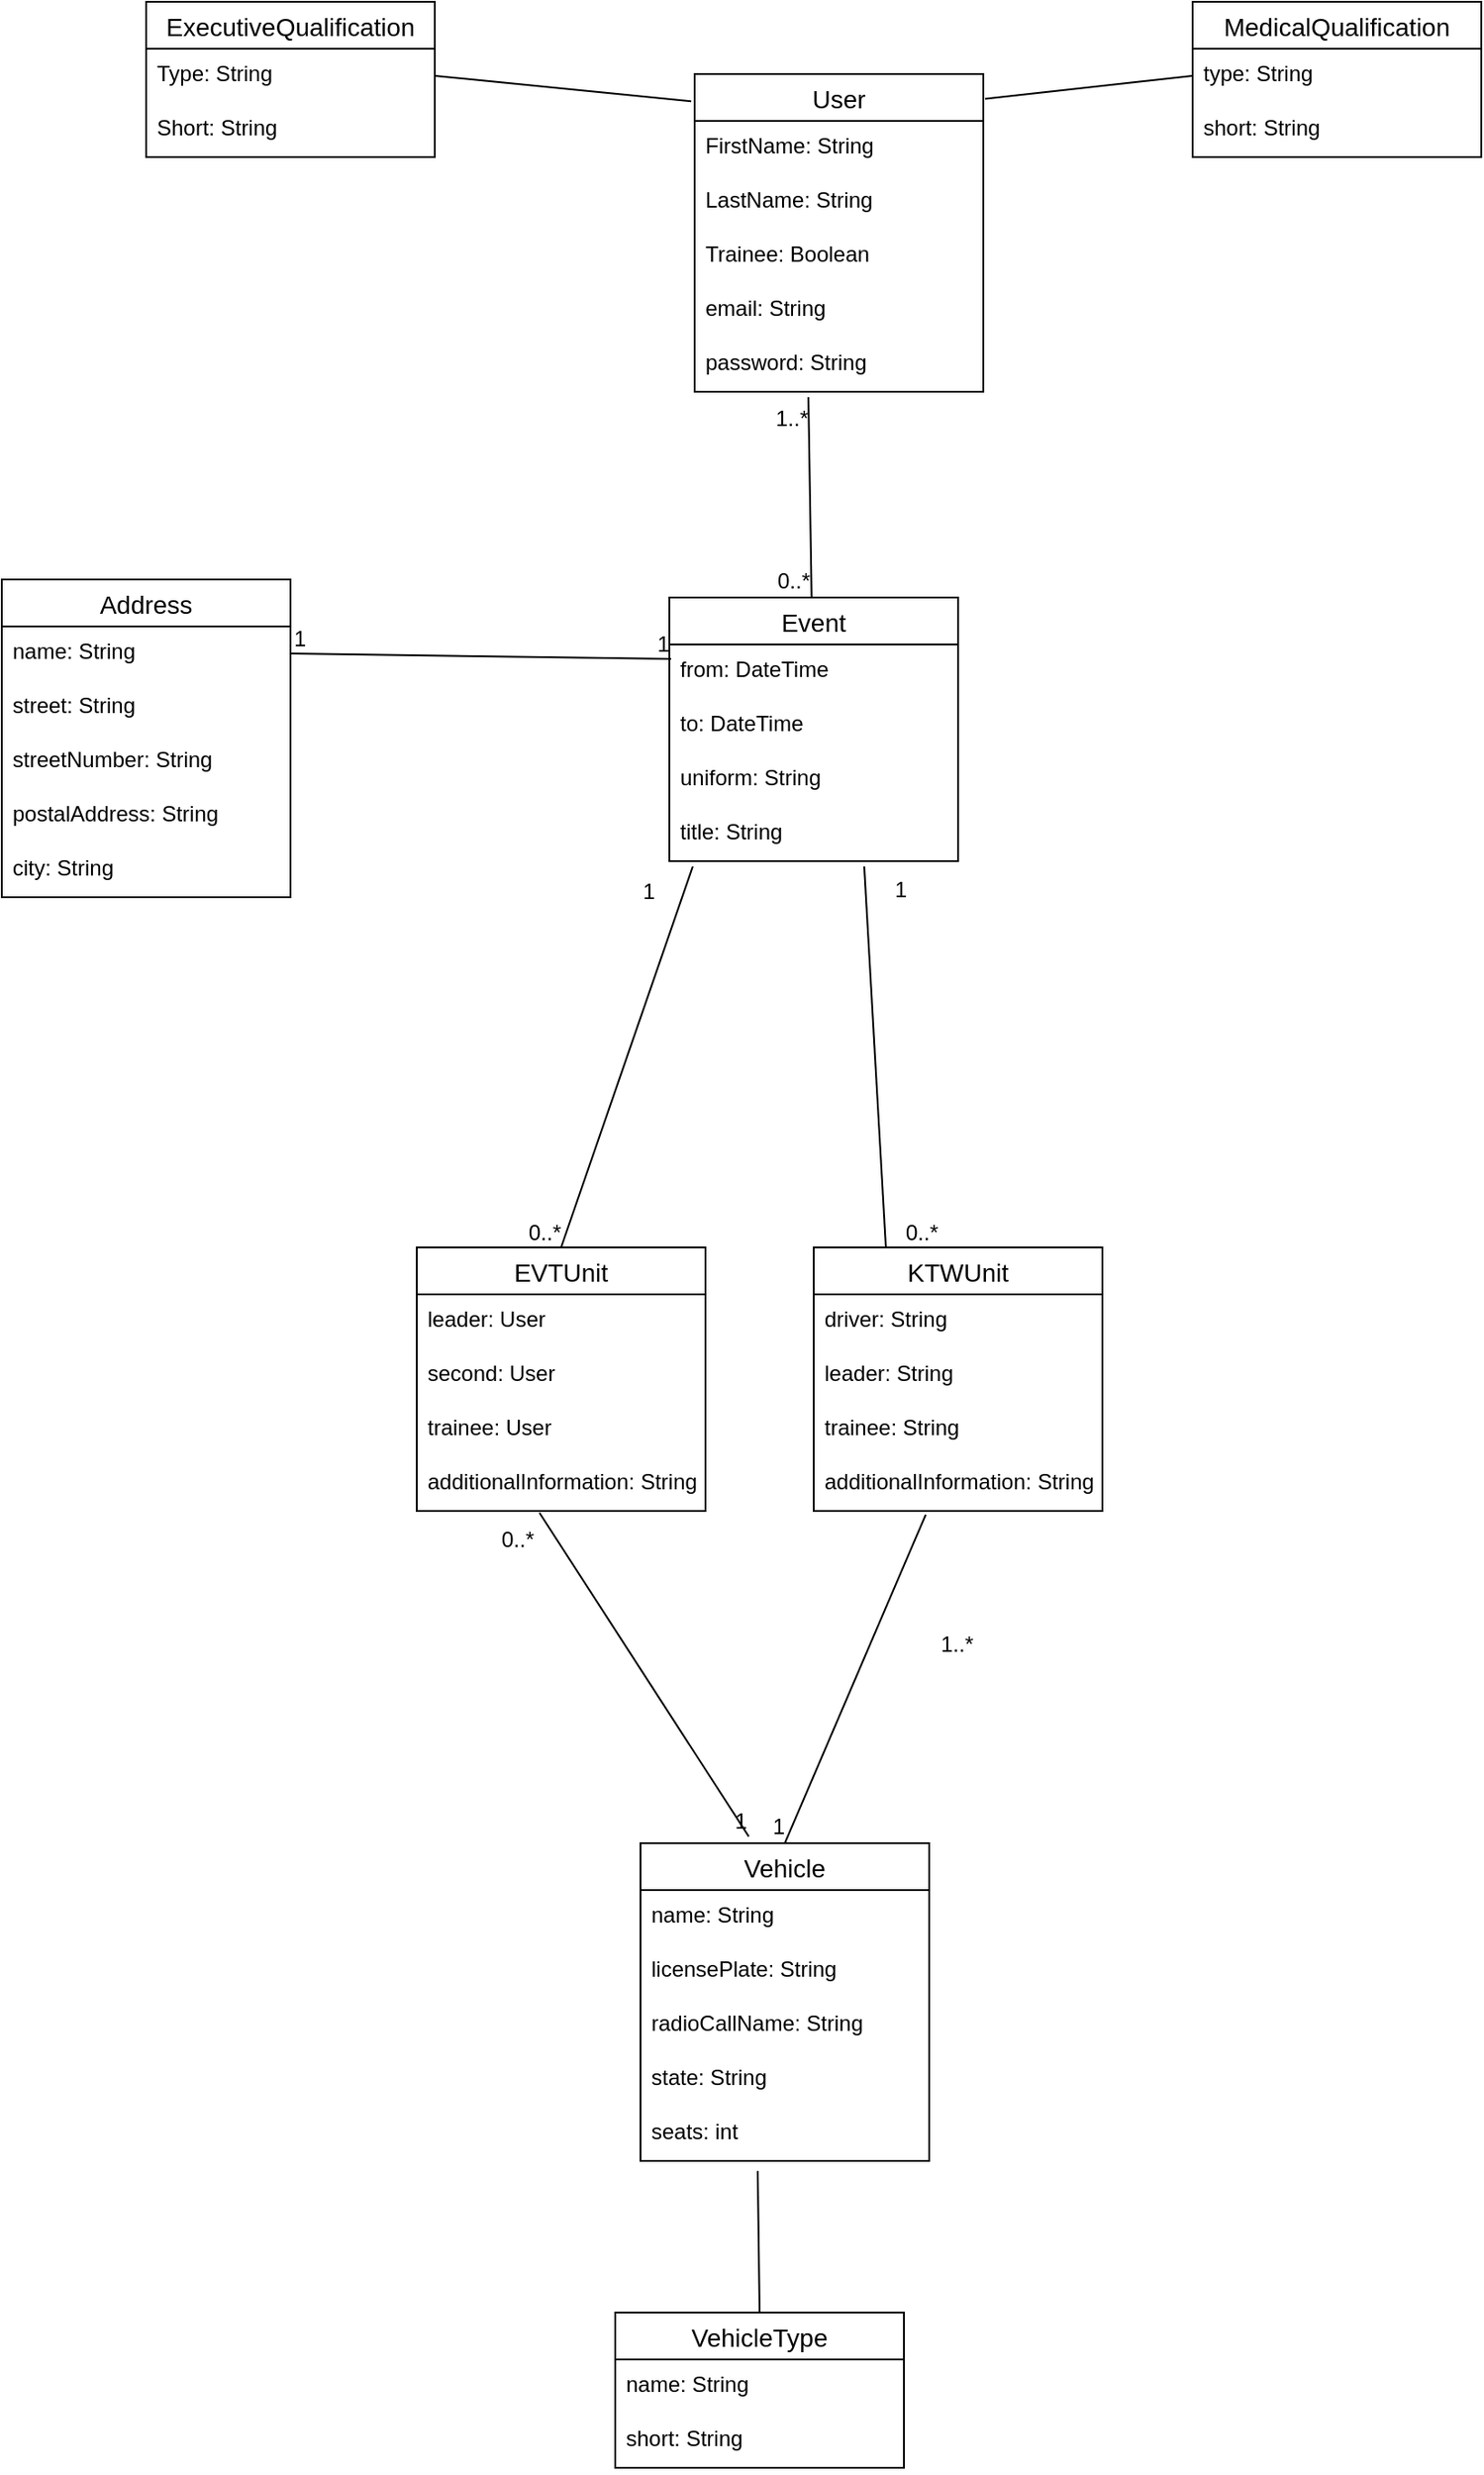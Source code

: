 <mxfile version="13.6.2" type="device"><diagram id="tGuYeZziYATghZfbvWQM" name="Relationships"><mxGraphModel dx="2489" dy="1991" grid="1" gridSize="10" guides="1" tooltips="1" connect="1" arrows="1" fold="1" page="1" pageScale="1" pageWidth="827" pageHeight="1169" math="0" shadow="0"><root><mxCell id="0"/><mxCell id="1" parent="0"/><mxCell id="sVJDVUgFXTYmmvbYq-d--7" value="Address" style="swimlane;fontStyle=0;childLayout=stackLayout;horizontal=1;startSize=26;horizontalStack=0;resizeParent=1;resizeParentMax=0;resizeLast=0;collapsible=1;marginBottom=0;align=center;fontSize=14;" parent="1" vertex="1"><mxGeometry x="-130" y="170" width="160" height="176" as="geometry"/></mxCell><mxCell id="sVJDVUgFXTYmmvbYq-d--9" value="name: String" style="text;strokeColor=none;fillColor=none;spacingLeft=4;spacingRight=4;overflow=hidden;rotatable=0;points=[[0,0.5],[1,0.5]];portConstraint=eastwest;fontSize=12;" parent="sVJDVUgFXTYmmvbYq-d--7" vertex="1"><mxGeometry y="26" width="160" height="30" as="geometry"/></mxCell><mxCell id="sVJDVUgFXTYmmvbYq-d--10" value="street: String" style="text;strokeColor=none;fillColor=none;spacingLeft=4;spacingRight=4;overflow=hidden;rotatable=0;points=[[0,0.5],[1,0.5]];portConstraint=eastwest;fontSize=12;" parent="sVJDVUgFXTYmmvbYq-d--7" vertex="1"><mxGeometry y="56" width="160" height="30" as="geometry"/></mxCell><mxCell id="sVJDVUgFXTYmmvbYq-d--11" value="streetNumber: String" style="text;strokeColor=none;fillColor=none;spacingLeft=4;spacingRight=4;overflow=hidden;rotatable=0;points=[[0,0.5],[1,0.5]];portConstraint=eastwest;fontSize=12;" parent="sVJDVUgFXTYmmvbYq-d--7" vertex="1"><mxGeometry y="86" width="160" height="30" as="geometry"/></mxCell><mxCell id="sVJDVUgFXTYmmvbYq-d--12" value="postalAddress: String" style="text;strokeColor=none;fillColor=none;spacingLeft=4;spacingRight=4;overflow=hidden;rotatable=0;points=[[0,0.5],[1,0.5]];portConstraint=eastwest;fontSize=12;" parent="sVJDVUgFXTYmmvbYq-d--7" vertex="1"><mxGeometry y="116" width="160" height="30" as="geometry"/></mxCell><mxCell id="sVJDVUgFXTYmmvbYq-d--13" value="city: String" style="text;strokeColor=none;fillColor=none;spacingLeft=4;spacingRight=4;overflow=hidden;rotatable=0;points=[[0,0.5],[1,0.5]];portConstraint=eastwest;fontSize=12;" parent="sVJDVUgFXTYmmvbYq-d--7" vertex="1"><mxGeometry y="146" width="160" height="30" as="geometry"/></mxCell><mxCell id="sVJDVUgFXTYmmvbYq-d--15" value="" style="endArrow=none;html=1;rounded=0;exitX=1;exitY=0.5;exitDx=0;exitDy=0;entryX=0.006;entryY=0.267;entryDx=0;entryDy=0;entryPerimeter=0;" parent="1" edge="1"><mxGeometry relative="1" as="geometry"><mxPoint x="30" y="211" as="sourcePoint"/><mxPoint x="240.96" y="214.01" as="targetPoint"/></mxGeometry></mxCell><mxCell id="sVJDVUgFXTYmmvbYq-d--16" value="1" style="resizable=0;html=1;align=left;verticalAlign=bottom;" parent="sVJDVUgFXTYmmvbYq-d--15" connectable="0" vertex="1"><mxGeometry x="-1" relative="1" as="geometry"/></mxCell><mxCell id="sVJDVUgFXTYmmvbYq-d--17" value="1" style="resizable=0;html=1;align=right;verticalAlign=bottom;" parent="sVJDVUgFXTYmmvbYq-d--15" connectable="0" vertex="1"><mxGeometry x="1" relative="1" as="geometry"/></mxCell><mxCell id="sVJDVUgFXTYmmvbYq-d--1" value="Event" style="swimlane;fontStyle=0;childLayout=stackLayout;horizontal=1;startSize=26;horizontalStack=0;resizeParent=1;resizeParentMax=0;resizeLast=0;collapsible=1;marginBottom=0;align=center;fontSize=14;" parent="1" vertex="1"><mxGeometry x="240" y="180" width="160" height="146" as="geometry"/></mxCell><mxCell id="sVJDVUgFXTYmmvbYq-d--3" value="from: DateTime" style="text;strokeColor=none;fillColor=none;spacingLeft=4;spacingRight=4;overflow=hidden;rotatable=0;points=[[0,0.5],[1,0.5]];portConstraint=eastwest;fontSize=12;" parent="sVJDVUgFXTYmmvbYq-d--1" vertex="1"><mxGeometry y="26" width="160" height="30" as="geometry"/></mxCell><mxCell id="sVJDVUgFXTYmmvbYq-d--5" value="to: DateTime&#10;" style="text;strokeColor=none;fillColor=none;spacingLeft=4;spacingRight=4;overflow=hidden;rotatable=0;points=[[0,0.5],[1,0.5]];portConstraint=eastwest;fontSize=12;" parent="sVJDVUgFXTYmmvbYq-d--1" vertex="1"><mxGeometry y="56" width="160" height="30" as="geometry"/></mxCell><mxCell id="sVJDVUgFXTYmmvbYq-d--18" value="uniform: String" style="text;strokeColor=none;fillColor=none;spacingLeft=4;spacingRight=4;overflow=hidden;rotatable=0;points=[[0,0.5],[1,0.5]];portConstraint=eastwest;fontSize=12;" parent="sVJDVUgFXTYmmvbYq-d--1" vertex="1"><mxGeometry y="86" width="160" height="30" as="geometry"/></mxCell><mxCell id="sVJDVUgFXTYmmvbYq-d--20" value="title: String" style="text;strokeColor=none;fillColor=none;spacingLeft=4;spacingRight=4;overflow=hidden;rotatable=0;points=[[0,0.5],[1,0.5]];portConstraint=eastwest;fontSize=12;" parent="sVJDVUgFXTYmmvbYq-d--1" vertex="1"><mxGeometry y="116" width="160" height="30" as="geometry"/></mxCell><mxCell id="sVJDVUgFXTYmmvbYq-d--61" value="" style="endArrow=none;html=1;rounded=0;entryX=0.375;entryY=-0.021;entryDx=0;entryDy=0;entryPerimeter=0;exitX=0.425;exitY=1.033;exitDx=0;exitDy=0;exitPerimeter=0;" parent="1" source="o42eJTuPSMZvOrRzFLY8-11" target="sVJDVUgFXTYmmvbYq-d--55" edge="1"><mxGeometry relative="1" as="geometry"><mxPoint x="-10" y="890" as="sourcePoint"/><mxPoint x="-2" y="750" as="targetPoint"/></mxGeometry></mxCell><mxCell id="sVJDVUgFXTYmmvbYq-d--62" value="0..*" style="resizable=0;html=1;align=left;verticalAlign=bottom;" parent="sVJDVUgFXTYmmvbYq-d--61" connectable="0" vertex="1"><mxGeometry x="-1" relative="1" as="geometry"><mxPoint x="-23.04" y="24" as="offset"/></mxGeometry></mxCell><mxCell id="sVJDVUgFXTYmmvbYq-d--63" value="1" style="resizable=0;html=1;align=right;verticalAlign=bottom;" parent="sVJDVUgFXTYmmvbYq-d--61" connectable="0" vertex="1"><mxGeometry x="1" relative="1" as="geometry"/></mxCell><mxCell id="sVJDVUgFXTYmmvbYq-d--78" value="" style="endArrow=none;html=1;rounded=0;exitX=0.394;exitY=1.1;exitDx=0;exitDy=0;exitPerimeter=0;" parent="1" source="xBiDgBlVMJfj0uwkYa5y-2" target="sVJDVUgFXTYmmvbYq-d--1" edge="1"><mxGeometry relative="1" as="geometry"><mxPoint x="420" y="80" as="sourcePoint"/><mxPoint x="380" y="230" as="targetPoint"/></mxGeometry></mxCell><mxCell id="sVJDVUgFXTYmmvbYq-d--79" value="1..*" style="resizable=0;html=1;align=left;verticalAlign=bottom;" parent="sVJDVUgFXTYmmvbYq-d--78" connectable="0" vertex="1"><mxGeometry x="-1" relative="1" as="geometry"><mxPoint x="-20" y="20" as="offset"/></mxGeometry></mxCell><mxCell id="sVJDVUgFXTYmmvbYq-d--80" value="0..*" style="resizable=0;html=1;align=right;verticalAlign=bottom;" parent="sVJDVUgFXTYmmvbYq-d--78" connectable="0" vertex="1"><mxGeometry x="1" relative="1" as="geometry"/></mxCell><mxCell id="sVJDVUgFXTYmmvbYq-d--51" value="EVTUnit" style="swimlane;fontStyle=0;childLayout=stackLayout;horizontal=1;startSize=26;horizontalStack=0;resizeParent=1;resizeParentMax=0;resizeLast=0;collapsible=1;marginBottom=0;align=center;fontSize=14;" parent="1" vertex="1"><mxGeometry x="100" y="540" width="160" height="146" as="geometry"/></mxCell><mxCell id="sVJDVUgFXTYmmvbYq-d--85" value="leader: User" style="text;strokeColor=none;fillColor=none;spacingLeft=4;spacingRight=4;overflow=hidden;rotatable=0;points=[[0,0.5],[1,0.5]];portConstraint=eastwest;fontSize=12;" parent="sVJDVUgFXTYmmvbYq-d--51" vertex="1"><mxGeometry y="26" width="160" height="30" as="geometry"/></mxCell><mxCell id="sVJDVUgFXTYmmvbYq-d--86" value="second: User" style="text;strokeColor=none;fillColor=none;spacingLeft=4;spacingRight=4;overflow=hidden;rotatable=0;points=[[0,0.5],[1,0.5]];portConstraint=eastwest;fontSize=12;" parent="sVJDVUgFXTYmmvbYq-d--51" vertex="1"><mxGeometry y="56" width="160" height="30" as="geometry"/></mxCell><mxCell id="sVJDVUgFXTYmmvbYq-d--87" value="trainee: User" style="text;strokeColor=none;fillColor=none;spacingLeft=4;spacingRight=4;overflow=hidden;rotatable=0;points=[[0,0.5],[1,0.5]];portConstraint=eastwest;fontSize=12;" parent="sVJDVUgFXTYmmvbYq-d--51" vertex="1"><mxGeometry y="86" width="160" height="30" as="geometry"/></mxCell><mxCell id="o42eJTuPSMZvOrRzFLY8-11" value="additionalInformation: String" style="text;strokeColor=none;fillColor=none;spacingLeft=4;spacingRight=4;overflow=hidden;rotatable=0;points=[[0,0.5],[1,0.5]];portConstraint=eastwest;fontSize=12;" parent="sVJDVUgFXTYmmvbYq-d--51" vertex="1"><mxGeometry y="116" width="160" height="30" as="geometry"/></mxCell><mxCell id="sVJDVUgFXTYmmvbYq-d--82" value="" style="endArrow=none;html=1;rounded=0;entryX=0.081;entryY=1.1;entryDx=0;entryDy=0;entryPerimeter=0;exitX=0.5;exitY=0;exitDx=0;exitDy=0;" parent="1" source="sVJDVUgFXTYmmvbYq-d--51" target="sVJDVUgFXTYmmvbYq-d--20" edge="1"><mxGeometry relative="1" as="geometry"><mxPoint x="100" y="500" as="sourcePoint"/><mxPoint x="300" y="358.01" as="targetPoint"/></mxGeometry></mxCell><mxCell id="sVJDVUgFXTYmmvbYq-d--83" value="0..*" style="resizable=0;html=1;align=left;verticalAlign=bottom;" parent="sVJDVUgFXTYmmvbYq-d--82" connectable="0" vertex="1"><mxGeometry x="-1" relative="1" as="geometry"><mxPoint x="-20" as="offset"/></mxGeometry></mxCell><mxCell id="sVJDVUgFXTYmmvbYq-d--84" value="1" style="resizable=0;html=1;align=right;verticalAlign=bottom;" parent="sVJDVUgFXTYmmvbYq-d--82" connectable="0" vertex="1"><mxGeometry x="1" relative="1" as="geometry"><mxPoint x="-20.22" y="22.26" as="offset"/></mxGeometry></mxCell><mxCell id="o42eJTuPSMZvOrRzFLY8-1" value="KTWUnit" style="swimlane;fontStyle=0;childLayout=stackLayout;horizontal=1;startSize=26;horizontalStack=0;resizeParent=1;resizeParentMax=0;resizeLast=0;collapsible=1;marginBottom=0;align=center;fontSize=14;" parent="1" vertex="1"><mxGeometry x="320" y="540" width="160" height="146" as="geometry"/></mxCell><mxCell id="o42eJTuPSMZvOrRzFLY8-4" value="driver: String" style="text;strokeColor=none;fillColor=none;spacingLeft=4;spacingRight=4;overflow=hidden;rotatable=0;points=[[0,0.5],[1,0.5]];portConstraint=eastwest;fontSize=12;" parent="o42eJTuPSMZvOrRzFLY8-1" vertex="1"><mxGeometry y="26" width="160" height="30" as="geometry"/></mxCell><mxCell id="o42eJTuPSMZvOrRzFLY8-6" value="leader: String" style="text;strokeColor=none;fillColor=none;spacingLeft=4;spacingRight=4;overflow=hidden;rotatable=0;points=[[0,0.5],[1,0.5]];portConstraint=eastwest;fontSize=12;" parent="o42eJTuPSMZvOrRzFLY8-1" vertex="1"><mxGeometry y="56" width="160" height="30" as="geometry"/></mxCell><mxCell id="o42eJTuPSMZvOrRzFLY8-7" value="trainee: String" style="text;strokeColor=none;fillColor=none;spacingLeft=4;spacingRight=4;overflow=hidden;rotatable=0;points=[[0,0.5],[1,0.5]];portConstraint=eastwest;fontSize=12;" parent="o42eJTuPSMZvOrRzFLY8-1" vertex="1"><mxGeometry y="86" width="160" height="30" as="geometry"/></mxCell><mxCell id="o42eJTuPSMZvOrRzFLY8-12" value="additionalInformation: String" style="text;strokeColor=none;fillColor=none;spacingLeft=4;spacingRight=4;overflow=hidden;rotatable=0;points=[[0,0.5],[1,0.5]];portConstraint=eastwest;fontSize=12;" parent="o42eJTuPSMZvOrRzFLY8-1" vertex="1"><mxGeometry y="116" width="160" height="30" as="geometry"/></mxCell><mxCell id="o42eJTuPSMZvOrRzFLY8-8" value="" style="endArrow=none;html=1;rounded=0;exitX=0.675;exitY=1.1;exitDx=0;exitDy=0;exitPerimeter=0;entryX=0.25;entryY=0;entryDx=0;entryDy=0;" parent="1" source="sVJDVUgFXTYmmvbYq-d--20" target="o42eJTuPSMZvOrRzFLY8-1" edge="1"><mxGeometry relative="1" as="geometry"><mxPoint x="315.04" y="358.01" as="sourcePoint"/><mxPoint x="490" y="530" as="targetPoint"/></mxGeometry></mxCell><mxCell id="o42eJTuPSMZvOrRzFLY8-9" value="1" style="resizable=0;html=1;align=left;verticalAlign=bottom;" parent="o42eJTuPSMZvOrRzFLY8-8" connectable="0" vertex="1"><mxGeometry x="-1" relative="1" as="geometry"><mxPoint x="14.96" y="21.99" as="offset"/></mxGeometry></mxCell><mxCell id="o42eJTuPSMZvOrRzFLY8-10" value="0..*" style="resizable=0;html=1;align=right;verticalAlign=bottom;" parent="o42eJTuPSMZvOrRzFLY8-8" connectable="0" vertex="1"><mxGeometry x="1" relative="1" as="geometry"><mxPoint x="29.86" as="offset"/></mxGeometry></mxCell><mxCell id="o42eJTuPSMZvOrRzFLY8-13" value="" style="endArrow=none;html=1;rounded=0;exitX=0.388;exitY=1.067;exitDx=0;exitDy=0;exitPerimeter=0;entryX=0.5;entryY=0;entryDx=0;entryDy=0;" parent="1" source="o42eJTuPSMZvOrRzFLY8-12" target="sVJDVUgFXTYmmvbYq-d--55" edge="1"><mxGeometry relative="1" as="geometry"><mxPoint x="330" y="730" as="sourcePoint"/><mxPoint x="490" y="730" as="targetPoint"/></mxGeometry></mxCell><mxCell id="o42eJTuPSMZvOrRzFLY8-14" value="1" style="resizable=0;html=1;align=right;verticalAlign=bottom;" parent="o42eJTuPSMZvOrRzFLY8-13" connectable="0" vertex="1"><mxGeometry x="1" relative="1" as="geometry"/></mxCell><mxCell id="o42eJTuPSMZvOrRzFLY8-15" value="1..*" style="text;html=1;align=center;verticalAlign=middle;resizable=0;points=[];autosize=1;" parent="1" vertex="1"><mxGeometry x="384" y="750" width="30" height="20" as="geometry"/></mxCell><mxCell id="sVJDVUgFXTYmmvbYq-d--55" value="Vehicle" style="swimlane;fontStyle=0;childLayout=stackLayout;horizontal=1;startSize=26;horizontalStack=0;resizeParent=1;resizeParentMax=0;resizeLast=0;collapsible=1;marginBottom=0;align=center;fontSize=14;" parent="1" vertex="1"><mxGeometry x="224" y="870" width="160" height="176" as="geometry"/></mxCell><mxCell id="sVJDVUgFXTYmmvbYq-d--58" value="name: String" style="text;strokeColor=none;fillColor=none;spacingLeft=4;spacingRight=4;overflow=hidden;rotatable=0;points=[[0,0.5],[1,0.5]];portConstraint=eastwest;fontSize=12;" parent="sVJDVUgFXTYmmvbYq-d--55" vertex="1"><mxGeometry y="26" width="160" height="30" as="geometry"/></mxCell><mxCell id="sVJDVUgFXTYmmvbYq-d--59" value="licensePlate: String" style="text;strokeColor=none;fillColor=none;spacingLeft=4;spacingRight=4;overflow=hidden;rotatable=0;points=[[0,0.5],[1,0.5]];portConstraint=eastwest;fontSize=12;" parent="sVJDVUgFXTYmmvbYq-d--55" vertex="1"><mxGeometry y="56" width="160" height="30" as="geometry"/></mxCell><mxCell id="sVJDVUgFXTYmmvbYq-d--60" value="radioCallName: String" style="text;strokeColor=none;fillColor=none;spacingLeft=4;spacingRight=4;overflow=hidden;rotatable=0;points=[[0,0.5],[1,0.5]];portConstraint=eastwest;fontSize=12;" parent="sVJDVUgFXTYmmvbYq-d--55" vertex="1"><mxGeometry y="86" width="160" height="30" as="geometry"/></mxCell><mxCell id="o42eJTuPSMZvOrRzFLY8-17" value="state: String" style="text;strokeColor=none;fillColor=none;spacingLeft=4;spacingRight=4;overflow=hidden;rotatable=0;points=[[0,0.5],[1,0.5]];portConstraint=eastwest;fontSize=12;" parent="sVJDVUgFXTYmmvbYq-d--55" vertex="1"><mxGeometry y="116" width="160" height="30" as="geometry"/></mxCell><mxCell id="gQ5ZRofHGAg37LTeZ24h-1" value="seats: int" style="text;strokeColor=none;fillColor=none;spacingLeft=4;spacingRight=4;overflow=hidden;rotatable=0;points=[[0,0.5],[1,0.5]];portConstraint=eastwest;fontSize=12;" parent="sVJDVUgFXTYmmvbYq-d--55" vertex="1"><mxGeometry y="146" width="160" height="30" as="geometry"/></mxCell><mxCell id="x3YrRfECDMJ9BaBCfno1-4" value="" style="endArrow=none;html=1;rounded=0;exitX=1.006;exitY=0.078;exitDx=0;exitDy=0;entryX=0;entryY=0.5;entryDx=0;entryDy=0;exitPerimeter=0;" parent="1" source="sVJDVUgFXTYmmvbYq-d--74" edge="1"><mxGeometry relative="1" as="geometry"><mxPoint x="430" y="-59" as="sourcePoint"/><mxPoint x="530" y="-109" as="targetPoint"/></mxGeometry></mxCell><mxCell id="x3YrRfECDMJ9BaBCfno1-9" value="" style="endArrow=none;html=1;rounded=0;exitX=1;exitY=0.5;exitDx=0;exitDy=0;entryX=-0.012;entryY=0.086;entryDx=0;entryDy=0;entryPerimeter=0;" parent="1" target="sVJDVUgFXTYmmvbYq-d--74" edge="1"><mxGeometry relative="1" as="geometry"><mxPoint x="110" y="-109" as="sourcePoint"/><mxPoint x="270" y="-59" as="targetPoint"/></mxGeometry></mxCell><mxCell id="sVJDVUgFXTYmmvbYq-d--26" value="MedicalQualification" style="swimlane;fontStyle=0;childLayout=stackLayout;horizontal=1;startSize=26;horizontalStack=0;resizeParent=1;resizeParentMax=0;resizeLast=0;collapsible=1;marginBottom=0;align=center;fontSize=14;" parent="1" vertex="1"><mxGeometry x="530" y="-150" width="160" height="86" as="geometry"/></mxCell><mxCell id="sVJDVUgFXTYmmvbYq-d--28" value="type: String" style="text;strokeColor=none;fillColor=none;spacingLeft=4;spacingRight=4;overflow=hidden;rotatable=0;points=[[0,0.5],[1,0.5]];portConstraint=eastwest;fontSize=12;" parent="sVJDVUgFXTYmmvbYq-d--26" vertex="1"><mxGeometry y="26" width="160" height="30" as="geometry"/></mxCell><mxCell id="sVJDVUgFXTYmmvbYq-d--29" value="short: String" style="text;strokeColor=none;fillColor=none;spacingLeft=4;spacingRight=4;overflow=hidden;rotatable=0;points=[[0,0.5],[1,0.5]];portConstraint=eastwest;fontSize=12;" parent="sVJDVUgFXTYmmvbYq-d--26" vertex="1"><mxGeometry y="56" width="160" height="30" as="geometry"/></mxCell><mxCell id="x3YrRfECDMJ9BaBCfno1-5" value="ExecutiveQualification" style="swimlane;fontStyle=0;childLayout=stackLayout;horizontal=1;startSize=26;horizontalStack=0;resizeParent=1;resizeParentMax=0;resizeLast=0;collapsible=1;marginBottom=0;align=center;fontSize=14;" parent="1" vertex="1"><mxGeometry x="-50" y="-150" width="160" height="86" as="geometry"/></mxCell><mxCell id="x3YrRfECDMJ9BaBCfno1-7" value="Type: String" style="text;strokeColor=none;fillColor=none;spacingLeft=4;spacingRight=4;overflow=hidden;rotatable=0;points=[[0,0.5],[1,0.5]];portConstraint=eastwest;fontSize=12;" parent="x3YrRfECDMJ9BaBCfno1-5" vertex="1"><mxGeometry y="26" width="160" height="30" as="geometry"/></mxCell><mxCell id="x3YrRfECDMJ9BaBCfno1-8" value="Short: String" style="text;strokeColor=none;fillColor=none;spacingLeft=4;spacingRight=4;overflow=hidden;rotatable=0;points=[[0,0.5],[1,0.5]];portConstraint=eastwest;fontSize=12;" parent="x3YrRfECDMJ9BaBCfno1-5" vertex="1"><mxGeometry y="56" width="160" height="30" as="geometry"/></mxCell><mxCell id="K_631pglpvD3AUiQ8ww2-5" value="" style="endArrow=none;html=1;rounded=0;exitX=0.406;exitY=1.187;exitDx=0;exitDy=0;exitPerimeter=0;entryX=0.5;entryY=0;entryDx=0;entryDy=0;" parent="1" source="gQ5ZRofHGAg37LTeZ24h-1" target="K_631pglpvD3AUiQ8ww2-1" edge="1"><mxGeometry relative="1" as="geometry"><mxPoint x="340" y="1170" as="sourcePoint"/><mxPoint x="500" y="1170" as="targetPoint"/></mxGeometry></mxCell><mxCell id="K_631pglpvD3AUiQ8ww2-1" value="VehicleType" style="swimlane;fontStyle=0;childLayout=stackLayout;horizontal=1;startSize=26;horizontalStack=0;resizeParent=1;resizeParentMax=0;resizeLast=0;collapsible=1;marginBottom=0;align=center;fontSize=14;" parent="1" vertex="1"><mxGeometry x="210" y="1130" width="160" height="86" as="geometry"/></mxCell><mxCell id="K_631pglpvD3AUiQ8ww2-4" value="name: String" style="text;strokeColor=none;fillColor=none;spacingLeft=4;spacingRight=4;overflow=hidden;rotatable=0;points=[[0,0.5],[1,0.5]];portConstraint=eastwest;fontSize=12;" parent="K_631pglpvD3AUiQ8ww2-1" vertex="1"><mxGeometry y="26" width="160" height="30" as="geometry"/></mxCell><mxCell id="K_631pglpvD3AUiQ8ww2-6" value="short: String" style="text;strokeColor=none;fillColor=none;spacingLeft=4;spacingRight=4;overflow=hidden;rotatable=0;points=[[0,0.5],[1,0.5]];portConstraint=eastwest;fontSize=12;" parent="K_631pglpvD3AUiQ8ww2-1" vertex="1"><mxGeometry y="56" width="160" height="30" as="geometry"/></mxCell><mxCell id="sVJDVUgFXTYmmvbYq-d--74" value="User" style="swimlane;fontStyle=0;childLayout=stackLayout;horizontal=1;startSize=26;horizontalStack=0;resizeParent=1;resizeParentMax=0;resizeLast=0;collapsible=1;marginBottom=0;align=center;fontSize=14;" parent="1" vertex="1"><mxGeometry x="254" y="-110" width="160" height="176" as="geometry"/></mxCell><mxCell id="x3YrRfECDMJ9BaBCfno1-2" value="FirstName: String" style="text;strokeColor=none;fillColor=none;spacingLeft=4;spacingRight=4;overflow=hidden;rotatable=0;points=[[0,0.5],[1,0.5]];portConstraint=eastwest;fontSize=12;" parent="sVJDVUgFXTYmmvbYq-d--74" vertex="1"><mxGeometry y="26" width="160" height="30" as="geometry"/></mxCell><mxCell id="x3YrRfECDMJ9BaBCfno1-3" value="LastName: String" style="text;strokeColor=none;fillColor=none;spacingLeft=4;spacingRight=4;overflow=hidden;rotatable=0;points=[[0,0.5],[1,0.5]];portConstraint=eastwest;fontSize=12;" parent="sVJDVUgFXTYmmvbYq-d--74" vertex="1"><mxGeometry y="56" width="160" height="30" as="geometry"/></mxCell><mxCell id="x3YrRfECDMJ9BaBCfno1-10" value="Trainee: Boolean" style="text;strokeColor=none;fillColor=none;spacingLeft=4;spacingRight=4;overflow=hidden;rotatable=0;points=[[0,0.5],[1,0.5]];portConstraint=eastwest;fontSize=12;" parent="sVJDVUgFXTYmmvbYq-d--74" vertex="1"><mxGeometry y="86" width="160" height="30" as="geometry"/></mxCell><mxCell id="xBiDgBlVMJfj0uwkYa5y-1" value="email: String" style="text;strokeColor=none;fillColor=none;spacingLeft=4;spacingRight=4;overflow=hidden;rotatable=0;points=[[0,0.5],[1,0.5]];portConstraint=eastwest;fontSize=12;" vertex="1" parent="sVJDVUgFXTYmmvbYq-d--74"><mxGeometry y="116" width="160" height="30" as="geometry"/></mxCell><mxCell id="xBiDgBlVMJfj0uwkYa5y-2" value="password: String" style="text;strokeColor=none;fillColor=none;spacingLeft=4;spacingRight=4;overflow=hidden;rotatable=0;points=[[0,0.5],[1,0.5]];portConstraint=eastwest;fontSize=12;" vertex="1" parent="sVJDVUgFXTYmmvbYq-d--74"><mxGeometry y="146" width="160" height="30" as="geometry"/></mxCell></root></mxGraphModel></diagram></mxfile>